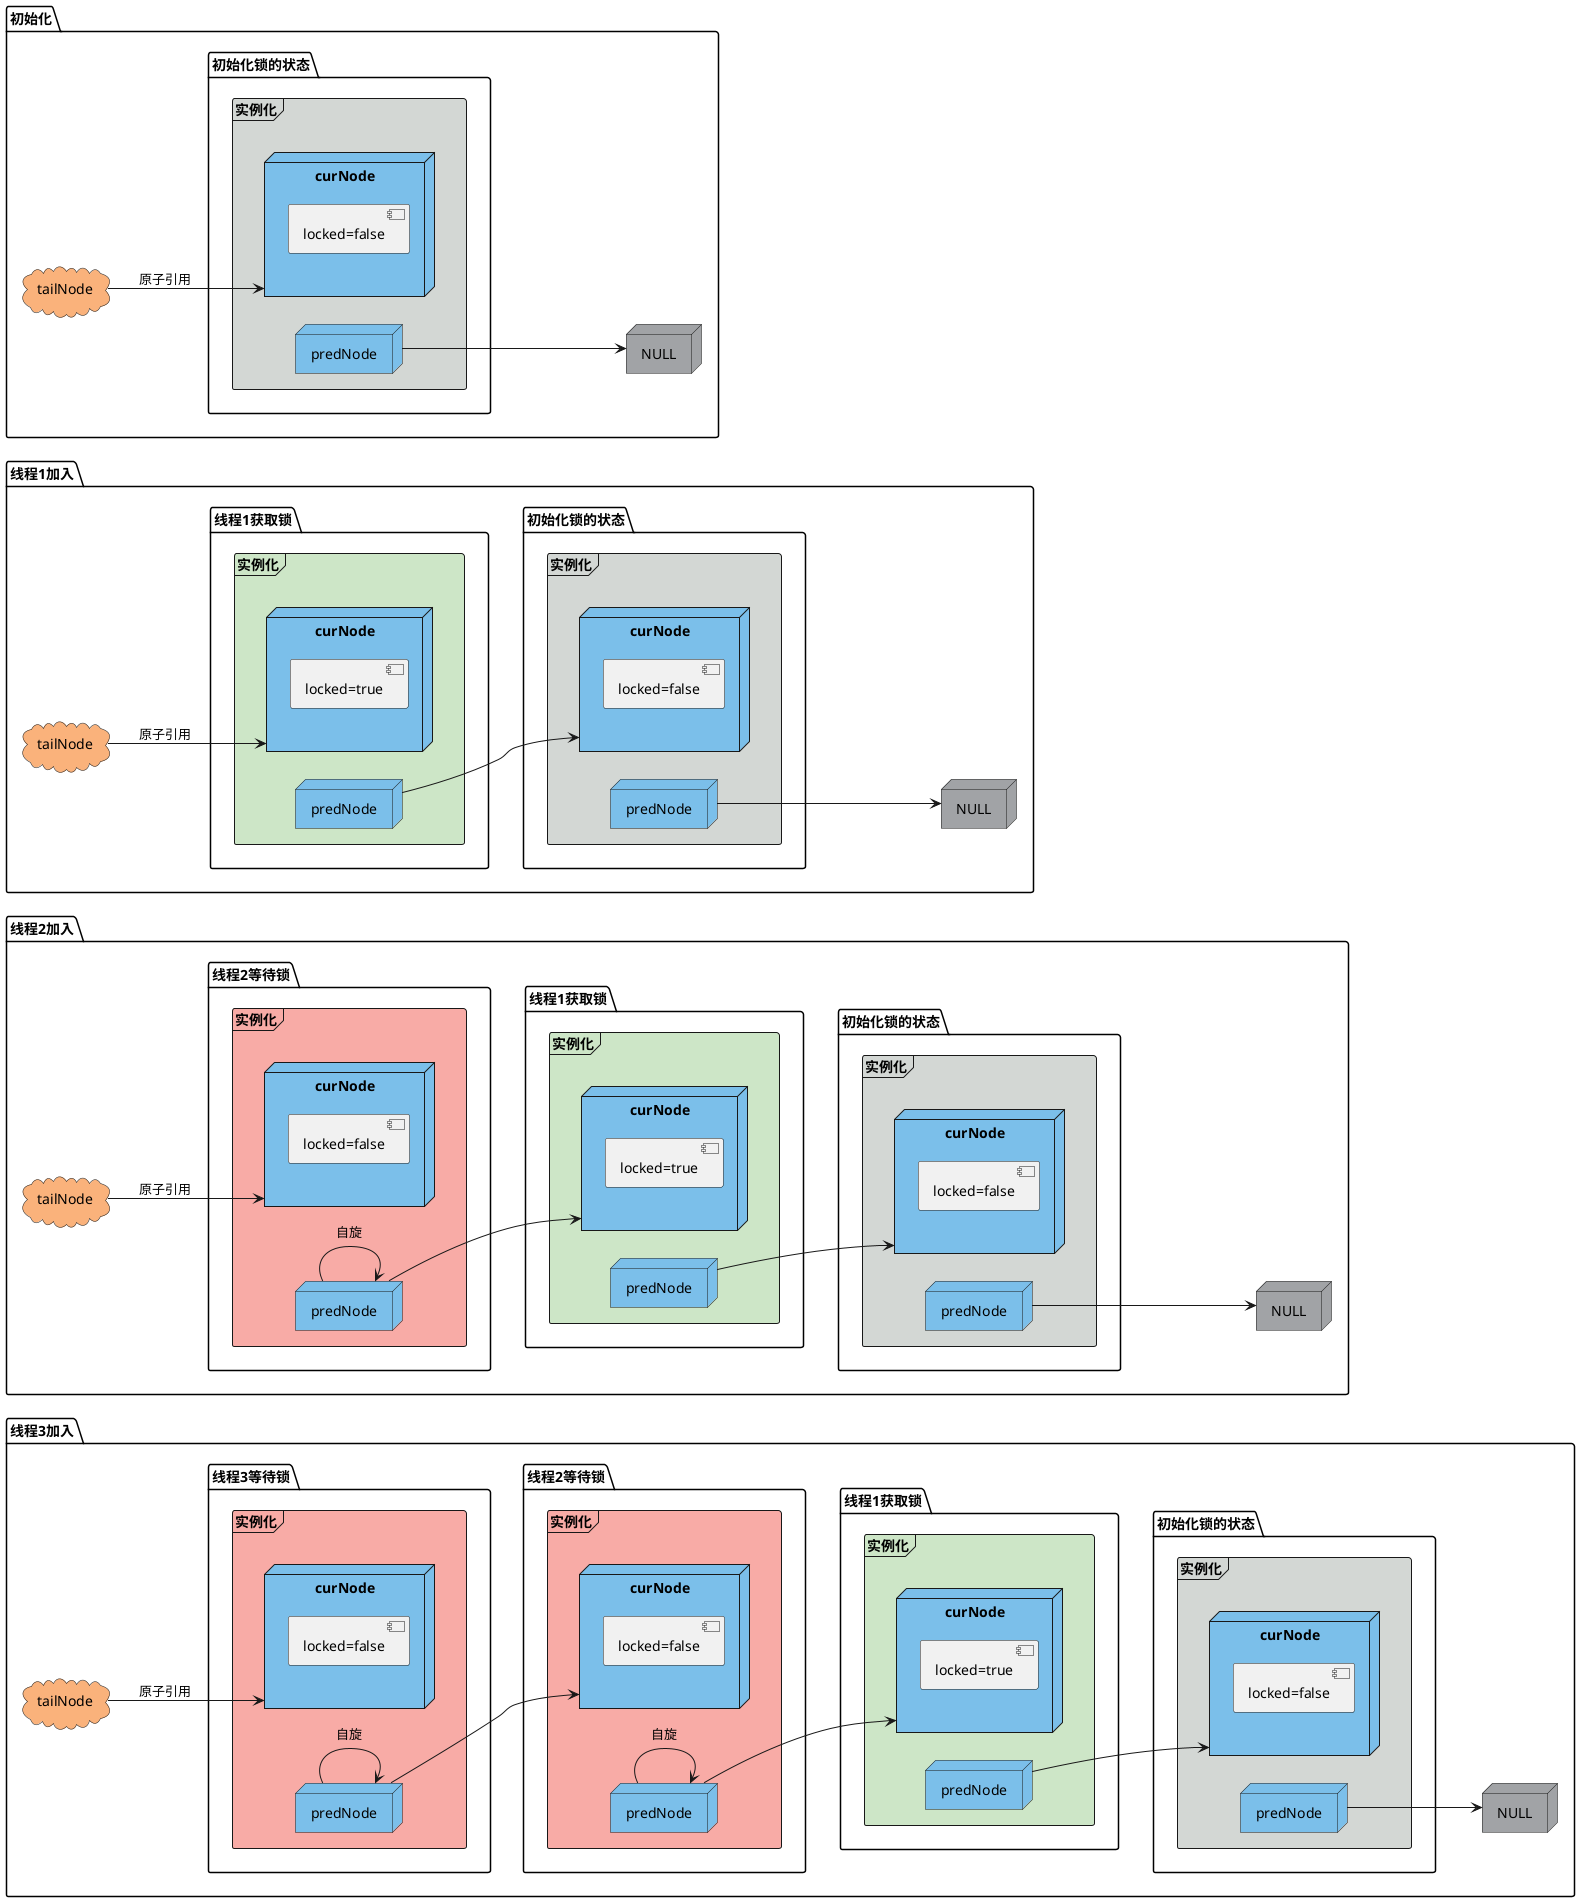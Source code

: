 @startuml
'https://plantuml.com/component-diagram
left to right direction

'线程3加入阶段
package "线程3加入" {
node "NULL" as null-3 #a1a3a6{
}
cloud "tailNode" as tailNode-3 #fab27b {
}
package "线程3等待锁" as W2-T-3 {
  frame "实例化" as W2-O-3  #f8aba6 {
    node "predNode" as W2-predNode-3 #7bbfea {
    }
    node "curNode" as W2-curNode-3 #7bbfea {
        [locked=false] as locked9
    }
  }
}
package "线程2等待锁" as W1-T-3 {
  frame "实例化" as W1-O-3  #f8aba6 {
    node "predNode" as W1-predNode-3 #7bbfea {
    }
    node "curNode" as W1-curNode-3 #7bbfea {
        [locked=false] as locked8
    }
  }
}
package "线程1获取锁" as G-T-3 {
  frame "实例化" as G-O-3  #cde6c7 {
    node "predNode" as G-predNode-3 #7bbfea {
    }
    node "curNode" as G-curNode-3 #7bbfea {
        [locked=true] as locked7
    }
  }
}
package "初始化锁的状态" as T-3 {
  frame "实例化" as O-3  #d3d7d4 {
    node "predNode" as predNode-3 #7bbfea {
    }
    node "curNode" as curNode-3 #7bbfea {
        [locked=false] as locked6
    }
  }
}
[tailNode-3] --> [W2-curNode-3] :原子引用
[W2-predNode-3] --> [W1-curNode-3]
[W1-predNode-3] --> [G-curNode-3]
[G-predNode-3] --> [curNode-3]
[predNode-3] --> [null-3]
[W1-predNode-3] --> [W1-predNode-3] :自旋
[W2-predNode-3] --> [W2-predNode-3] :自旋
}

'线程2加入阶段
package "线程2加入" {
node "NULL" as null-2 #a1a3a6{
}
cloud "tailNode" as tailNode-2 #fab27b {
}
package "线程2等待锁" as W-T-2 {
  frame "实例化" as W-O-2  #f8aba6 {
    node "predNode" as W-predNode-2 #7bbfea {
    }
    node "curNode" as W-curNode-2 #7bbfea {
        [locked=false] as locked5
    }
  }
}
package "线程1获取锁" as G-T-2 {
  frame "实例化" as G-O-2  #cde6c7 {
    node "predNode" as G-predNode-2 #7bbfea {
    }
    node "curNode" as G-curNode-2 #7bbfea {
        [locked=true] as locked4
    }
  }
}
package "初始化锁的状态" as T-2 {
  frame "实例化" as O-2  #d3d7d4 {
    node "predNode" as predNode-2 #7bbfea {
    }
    node "curNode" as curNode-2 #7bbfea {
        [locked=false] as locked3
    }
  }
}
[tailNode-2] --> [W-curNode-2] :原子引用
[W-predNode-2] --> [G-curNode-2]
[G-predNode-2] --> [curNode-2]
[predNode-2] --> [null-2]
[W-predNode-2] --> [W-predNode-2] :自旋
}

'线程1加入阶段
package "线程1加入" {
node "NULL" as null-1 #a1a3a6{
}
cloud "tailNode" as tailNode-1 #fab27b {
}
package "线程1获取锁" as G-T-1 {
  frame "实例化" as G-O-1  #cde6c7 {
    node "predNode" as G-predNode-1 #7bbfea {
    }
    node "curNode" as G-curNode-1 #7bbfea {
        [locked=true] as locked2
    }
  }
}
package "初始化锁的状态" as T-1 {
  frame "实例化" as O-1  #d3d7d4 {
    node "predNode" as predNode-1 #7bbfea {
    }
    node "curNode" as curNode-1 #7bbfea {
        [locked=false] as locked1
    }
  }
}
[tailNode-1] --> [G-curNode-1] :原子引用
[G-predNode-1] --> [curNode-1]
[predNode-1] --> [null-1]
}

'初始化阶段
package "初始化" {
node "NULL" as null-0 #a1a3a6{
}
cloud "tailNode" as tailNode-0 #fab27b {
}
package "初始化锁的状态" as T-0 {
  frame "实例化" as O-0  #d3d7d4 {
    node "predNode" as predNode-0 #7bbfea {
    }
    node "curNode" as curNode-0 #7bbfea {
        [locked=false] as locked0
    }
  }
}
[tailNode-0] --> [curNode-0] :原子引用
[predNode-0] --> [null-0]
}

@enduml